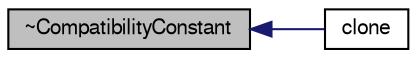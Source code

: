 digraph "~CompatibilityConstant"
{
  bgcolor="transparent";
  edge [fontname="FreeSans",fontsize="10",labelfontname="FreeSans",labelfontsize="10"];
  node [fontname="FreeSans",fontsize="10",shape=record];
  rankdir="LR";
  Node307 [label="~CompatibilityConstant",height=0.2,width=0.4,color="black", fillcolor="grey75", style="filled", fontcolor="black"];
  Node307 -> Node308 [dir="back",color="midnightblue",fontsize="10",style="solid",fontname="FreeSans"];
  Node308 [label="clone",height=0.2,width=0.4,color="black",URL="$a27650.html#acd55b60f901f29af8277113adcfd9a7d",tooltip="Construct and return a clone. "];
}
